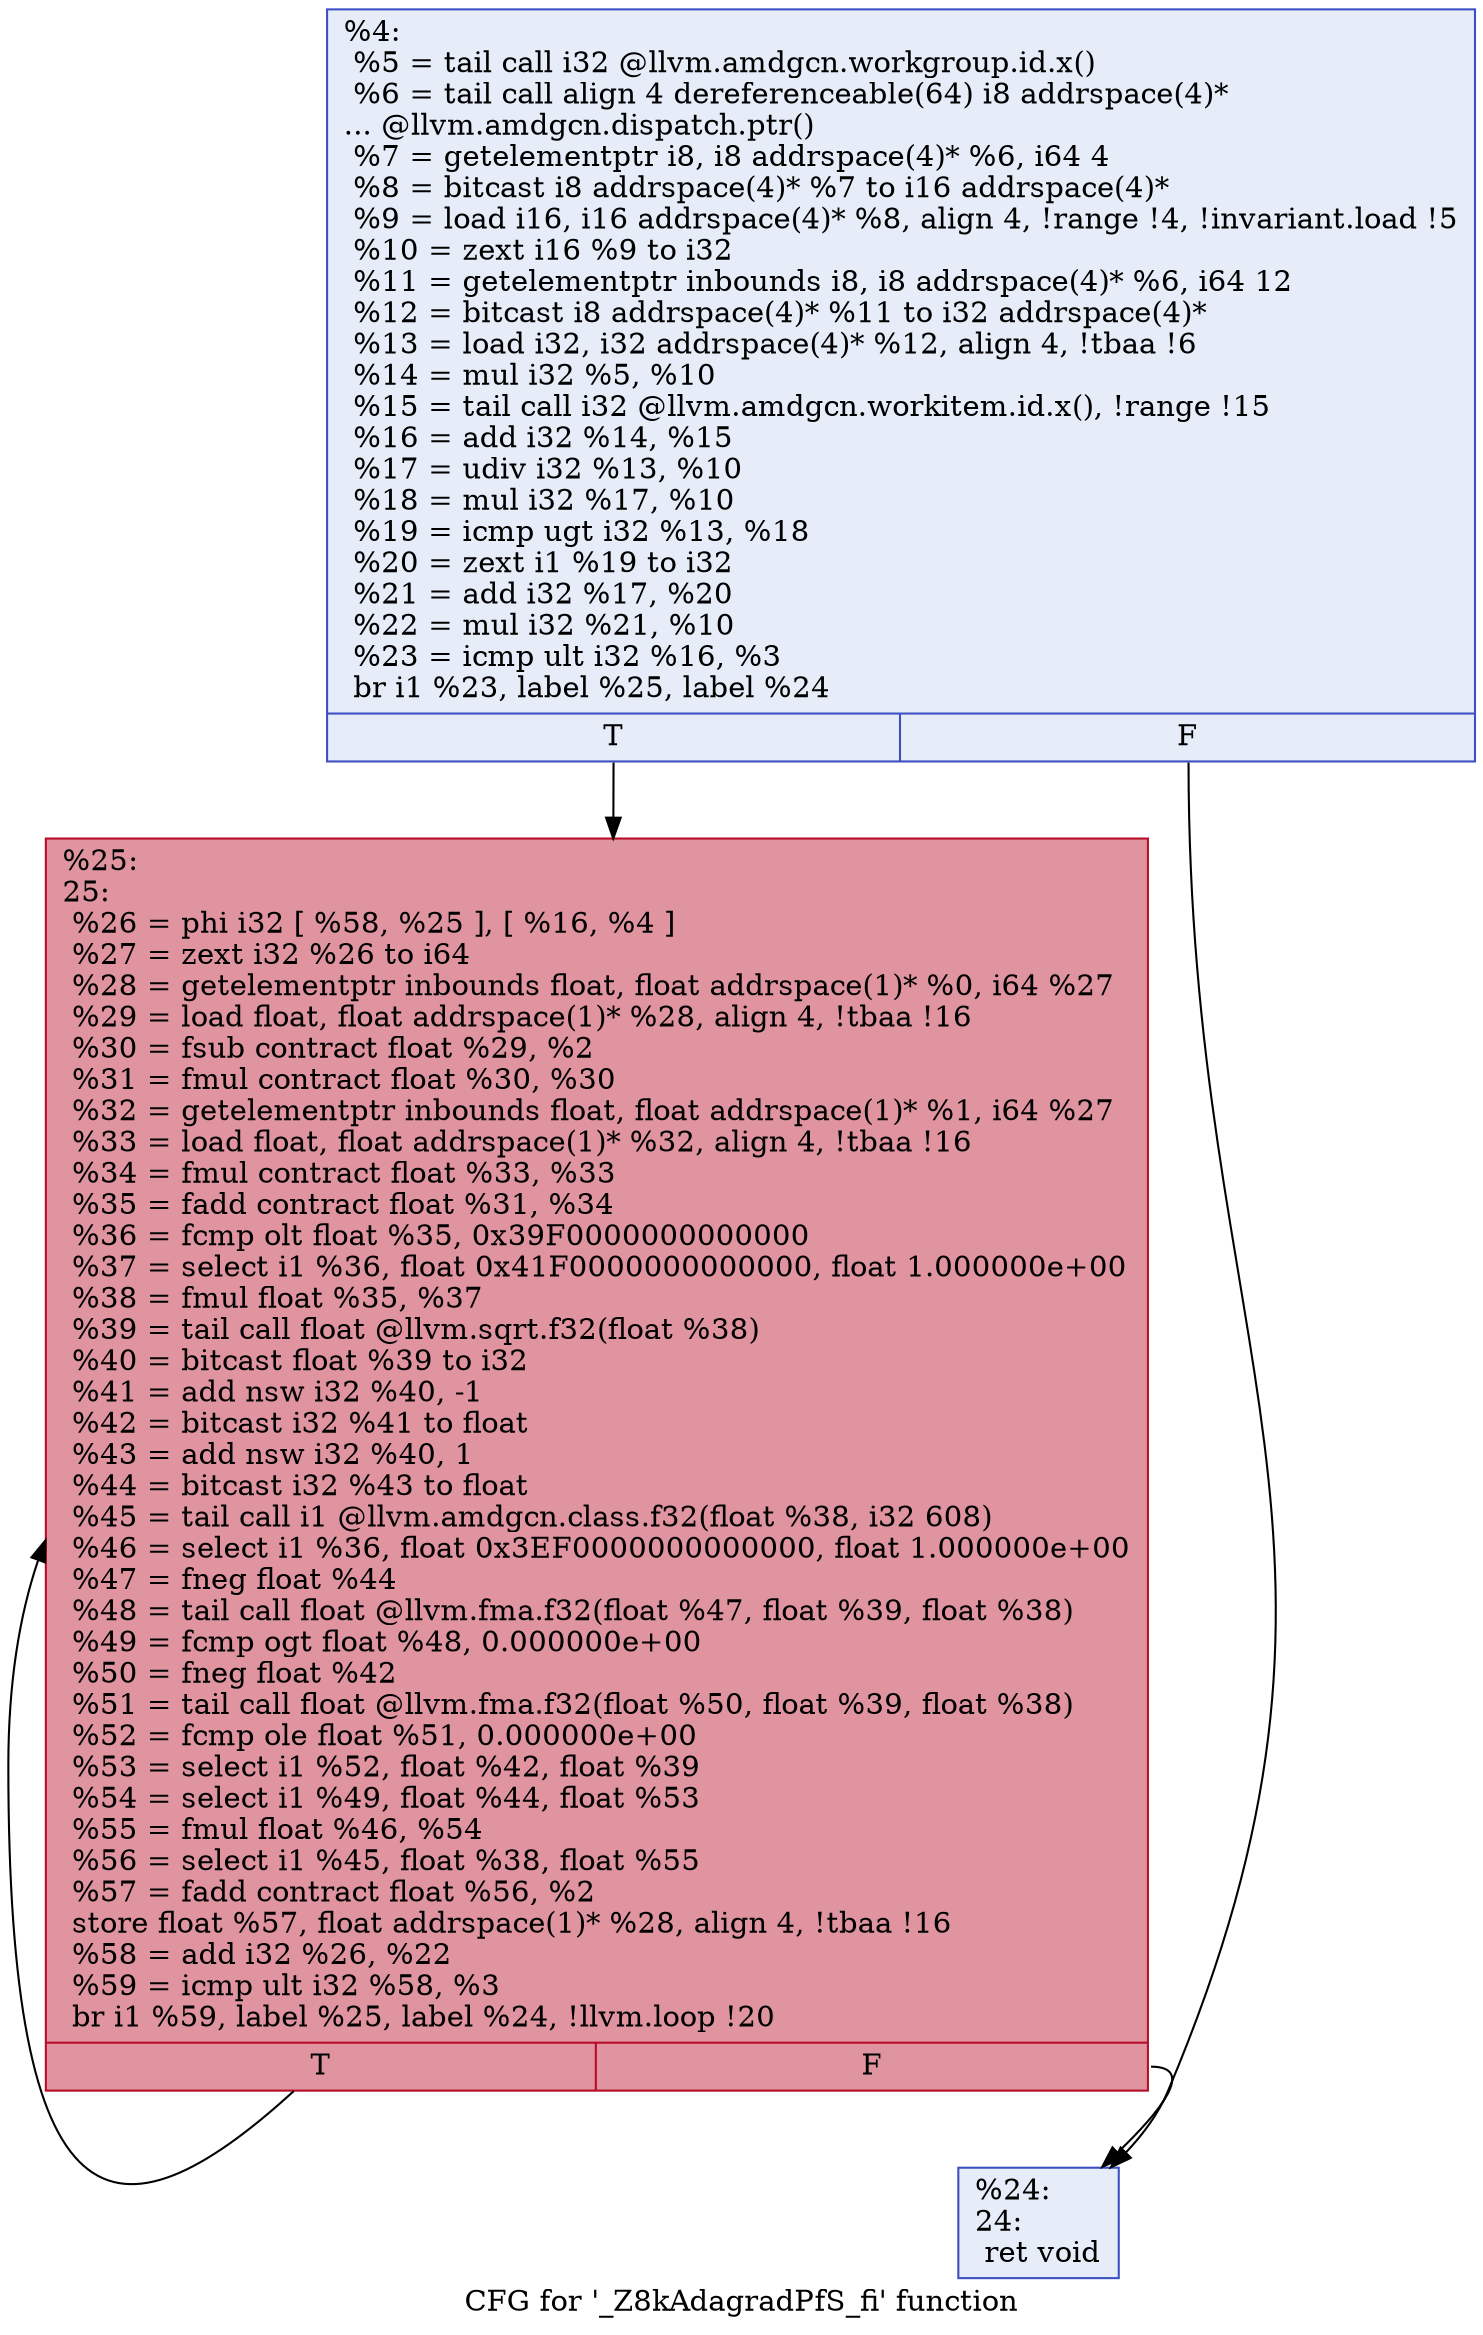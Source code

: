 digraph "CFG for '_Z8kAdagradPfS_fi' function" {
	label="CFG for '_Z8kAdagradPfS_fi' function";

	Node0x5a46a80 [shape=record,color="#3d50c3ff", style=filled, fillcolor="#c7d7f070",label="{%4:\l  %5 = tail call i32 @llvm.amdgcn.workgroup.id.x()\l  %6 = tail call align 4 dereferenceable(64) i8 addrspace(4)*\l... @llvm.amdgcn.dispatch.ptr()\l  %7 = getelementptr i8, i8 addrspace(4)* %6, i64 4\l  %8 = bitcast i8 addrspace(4)* %7 to i16 addrspace(4)*\l  %9 = load i16, i16 addrspace(4)* %8, align 4, !range !4, !invariant.load !5\l  %10 = zext i16 %9 to i32\l  %11 = getelementptr inbounds i8, i8 addrspace(4)* %6, i64 12\l  %12 = bitcast i8 addrspace(4)* %11 to i32 addrspace(4)*\l  %13 = load i32, i32 addrspace(4)* %12, align 4, !tbaa !6\l  %14 = mul i32 %5, %10\l  %15 = tail call i32 @llvm.amdgcn.workitem.id.x(), !range !15\l  %16 = add i32 %14, %15\l  %17 = udiv i32 %13, %10\l  %18 = mul i32 %17, %10\l  %19 = icmp ugt i32 %13, %18\l  %20 = zext i1 %19 to i32\l  %21 = add i32 %17, %20\l  %22 = mul i32 %21, %10\l  %23 = icmp ult i32 %16, %3\l  br i1 %23, label %25, label %24\l|{<s0>T|<s1>F}}"];
	Node0x5a46a80:s0 -> Node0x5a49040;
	Node0x5a46a80:s1 -> Node0x5a490d0;
	Node0x5a490d0 [shape=record,color="#3d50c3ff", style=filled, fillcolor="#c7d7f070",label="{%24:\l24:                                               \l  ret void\l}"];
	Node0x5a49040 [shape=record,color="#b70d28ff", style=filled, fillcolor="#b70d2870",label="{%25:\l25:                                               \l  %26 = phi i32 [ %58, %25 ], [ %16, %4 ]\l  %27 = zext i32 %26 to i64\l  %28 = getelementptr inbounds float, float addrspace(1)* %0, i64 %27\l  %29 = load float, float addrspace(1)* %28, align 4, !tbaa !16\l  %30 = fsub contract float %29, %2\l  %31 = fmul contract float %30, %30\l  %32 = getelementptr inbounds float, float addrspace(1)* %1, i64 %27\l  %33 = load float, float addrspace(1)* %32, align 4, !tbaa !16\l  %34 = fmul contract float %33, %33\l  %35 = fadd contract float %31, %34\l  %36 = fcmp olt float %35, 0x39F0000000000000\l  %37 = select i1 %36, float 0x41F0000000000000, float 1.000000e+00\l  %38 = fmul float %35, %37\l  %39 = tail call float @llvm.sqrt.f32(float %38)\l  %40 = bitcast float %39 to i32\l  %41 = add nsw i32 %40, -1\l  %42 = bitcast i32 %41 to float\l  %43 = add nsw i32 %40, 1\l  %44 = bitcast i32 %43 to float\l  %45 = tail call i1 @llvm.amdgcn.class.f32(float %38, i32 608)\l  %46 = select i1 %36, float 0x3EF0000000000000, float 1.000000e+00\l  %47 = fneg float %44\l  %48 = tail call float @llvm.fma.f32(float %47, float %39, float %38)\l  %49 = fcmp ogt float %48, 0.000000e+00\l  %50 = fneg float %42\l  %51 = tail call float @llvm.fma.f32(float %50, float %39, float %38)\l  %52 = fcmp ole float %51, 0.000000e+00\l  %53 = select i1 %52, float %42, float %39\l  %54 = select i1 %49, float %44, float %53\l  %55 = fmul float %46, %54\l  %56 = select i1 %45, float %38, float %55\l  %57 = fadd contract float %56, %2\l  store float %57, float addrspace(1)* %28, align 4, !tbaa !16\l  %58 = add i32 %26, %22\l  %59 = icmp ult i32 %58, %3\l  br i1 %59, label %25, label %24, !llvm.loop !20\l|{<s0>T|<s1>F}}"];
	Node0x5a49040:s0 -> Node0x5a49040;
	Node0x5a49040:s1 -> Node0x5a490d0;
}
